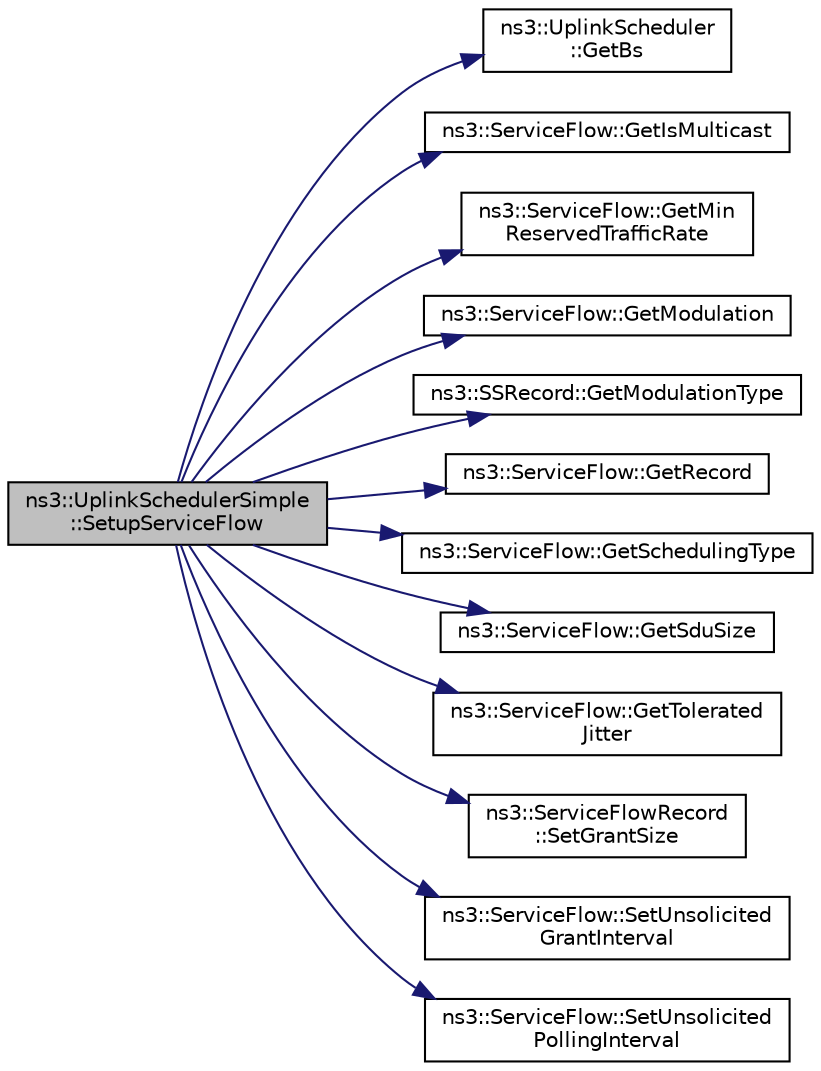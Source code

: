 digraph "ns3::UplinkSchedulerSimple::SetupServiceFlow"
{
 // LATEX_PDF_SIZE
  edge [fontname="Helvetica",fontsize="10",labelfontname="Helvetica",labelfontsize="10"];
  node [fontname="Helvetica",fontsize="10",shape=record];
  rankdir="LR";
  Node1 [label="ns3::UplinkSchedulerSimple\l::SetupServiceFlow",height=0.2,width=0.4,color="black", fillcolor="grey75", style="filled", fontcolor="black",tooltip="Setup service flow function."];
  Node1 -> Node2 [color="midnightblue",fontsize="10",style="solid",fontname="Helvetica"];
  Node2 [label="ns3::UplinkScheduler\l::GetBs",height=0.2,width=0.4,color="black", fillcolor="white", style="filled",URL="$classns3_1_1_uplink_scheduler.html#afe61b7de71d92d2dff1b135744a6ff7e",tooltip=" "];
  Node1 -> Node3 [color="midnightblue",fontsize="10",style="solid",fontname="Helvetica"];
  Node3 [label="ns3::ServiceFlow::GetIsMulticast",height=0.2,width=0.4,color="black", fillcolor="white", style="filled",URL="$classns3_1_1_service_flow.html#acb6c21533e89b2a28e9684ef9b26dae0",tooltip="Get is multicast."];
  Node1 -> Node4 [color="midnightblue",fontsize="10",style="solid",fontname="Helvetica"];
  Node4 [label="ns3::ServiceFlow::GetMin\lReservedTrafficRate",height=0.2,width=0.4,color="black", fillcolor="white", style="filled",URL="$classns3_1_1_service_flow.html#a2f342357b7e0a1460473f28d0f8b9e87",tooltip="Get minimum reserved traffic rate."];
  Node1 -> Node5 [color="midnightblue",fontsize="10",style="solid",fontname="Helvetica"];
  Node5 [label="ns3::ServiceFlow::GetModulation",height=0.2,width=0.4,color="black", fillcolor="white", style="filled",URL="$classns3_1_1_service_flow.html#a028f07611782af393cb064ec5f9fe696",tooltip="Get modulation."];
  Node1 -> Node6 [color="midnightblue",fontsize="10",style="solid",fontname="Helvetica"];
  Node6 [label="ns3::SSRecord::GetModulationType",height=0.2,width=0.4,color="black", fillcolor="white", style="filled",URL="$classns3_1_1_s_s_record.html#a6ec2938b8449e10649e445fb120509ba",tooltip="Get modulation type."];
  Node1 -> Node7 [color="midnightblue",fontsize="10",style="solid",fontname="Helvetica"];
  Node7 [label="ns3::ServiceFlow::GetRecord",height=0.2,width=0.4,color="black", fillcolor="white", style="filled",URL="$classns3_1_1_service_flow.html#aa3db9b11254e34d56bd06ddd905340c1",tooltip="Get service flow record."];
  Node1 -> Node8 [color="midnightblue",fontsize="10",style="solid",fontname="Helvetica"];
  Node8 [label="ns3::ServiceFlow::GetSchedulingType",height=0.2,width=0.4,color="black", fillcolor="white", style="filled",URL="$classns3_1_1_service_flow.html#a6edb38eb5ff3e0903b0183036c9c2e9e",tooltip="Get scheduling type."];
  Node1 -> Node9 [color="midnightblue",fontsize="10",style="solid",fontname="Helvetica"];
  Node9 [label="ns3::ServiceFlow::GetSduSize",height=0.2,width=0.4,color="black", fillcolor="white", style="filled",URL="$classns3_1_1_service_flow.html#a37616e45d70eebd2704d3fb28d37f3b5",tooltip="Get SDU size."];
  Node1 -> Node10 [color="midnightblue",fontsize="10",style="solid",fontname="Helvetica"];
  Node10 [label="ns3::ServiceFlow::GetTolerated\lJitter",height=0.2,width=0.4,color="black", fillcolor="white", style="filled",URL="$classns3_1_1_service_flow.html#ae227d4d83328547c6d4bed6afa39a4ba",tooltip="Get tolerated jitter."];
  Node1 -> Node11 [color="midnightblue",fontsize="10",style="solid",fontname="Helvetica"];
  Node11 [label="ns3::ServiceFlowRecord\l::SetGrantSize",height=0.2,width=0.4,color="black", fillcolor="white", style="filled",URL="$classns3_1_1_service_flow_record.html#a8799abe7b3b32cdfd1cef4381036f895",tooltip="Set the grant size (only for UGS service flows)"];
  Node1 -> Node12 [color="midnightblue",fontsize="10",style="solid",fontname="Helvetica"];
  Node12 [label="ns3::ServiceFlow::SetUnsolicited\lGrantInterval",height=0.2,width=0.4,color="black", fillcolor="white", style="filled",URL="$classns3_1_1_service_flow.html#ac24ac69794285436be39a2e4aef7b805",tooltip="Set unsolicied grant interval."];
  Node1 -> Node13 [color="midnightblue",fontsize="10",style="solid",fontname="Helvetica"];
  Node13 [label="ns3::ServiceFlow::SetUnsolicited\lPollingInterval",height=0.2,width=0.4,color="black", fillcolor="white", style="filled",URL="$classns3_1_1_service_flow.html#ad365ab6833fa3fd889946b4022cc4427",tooltip="Set unsolicited polling interval."];
}
